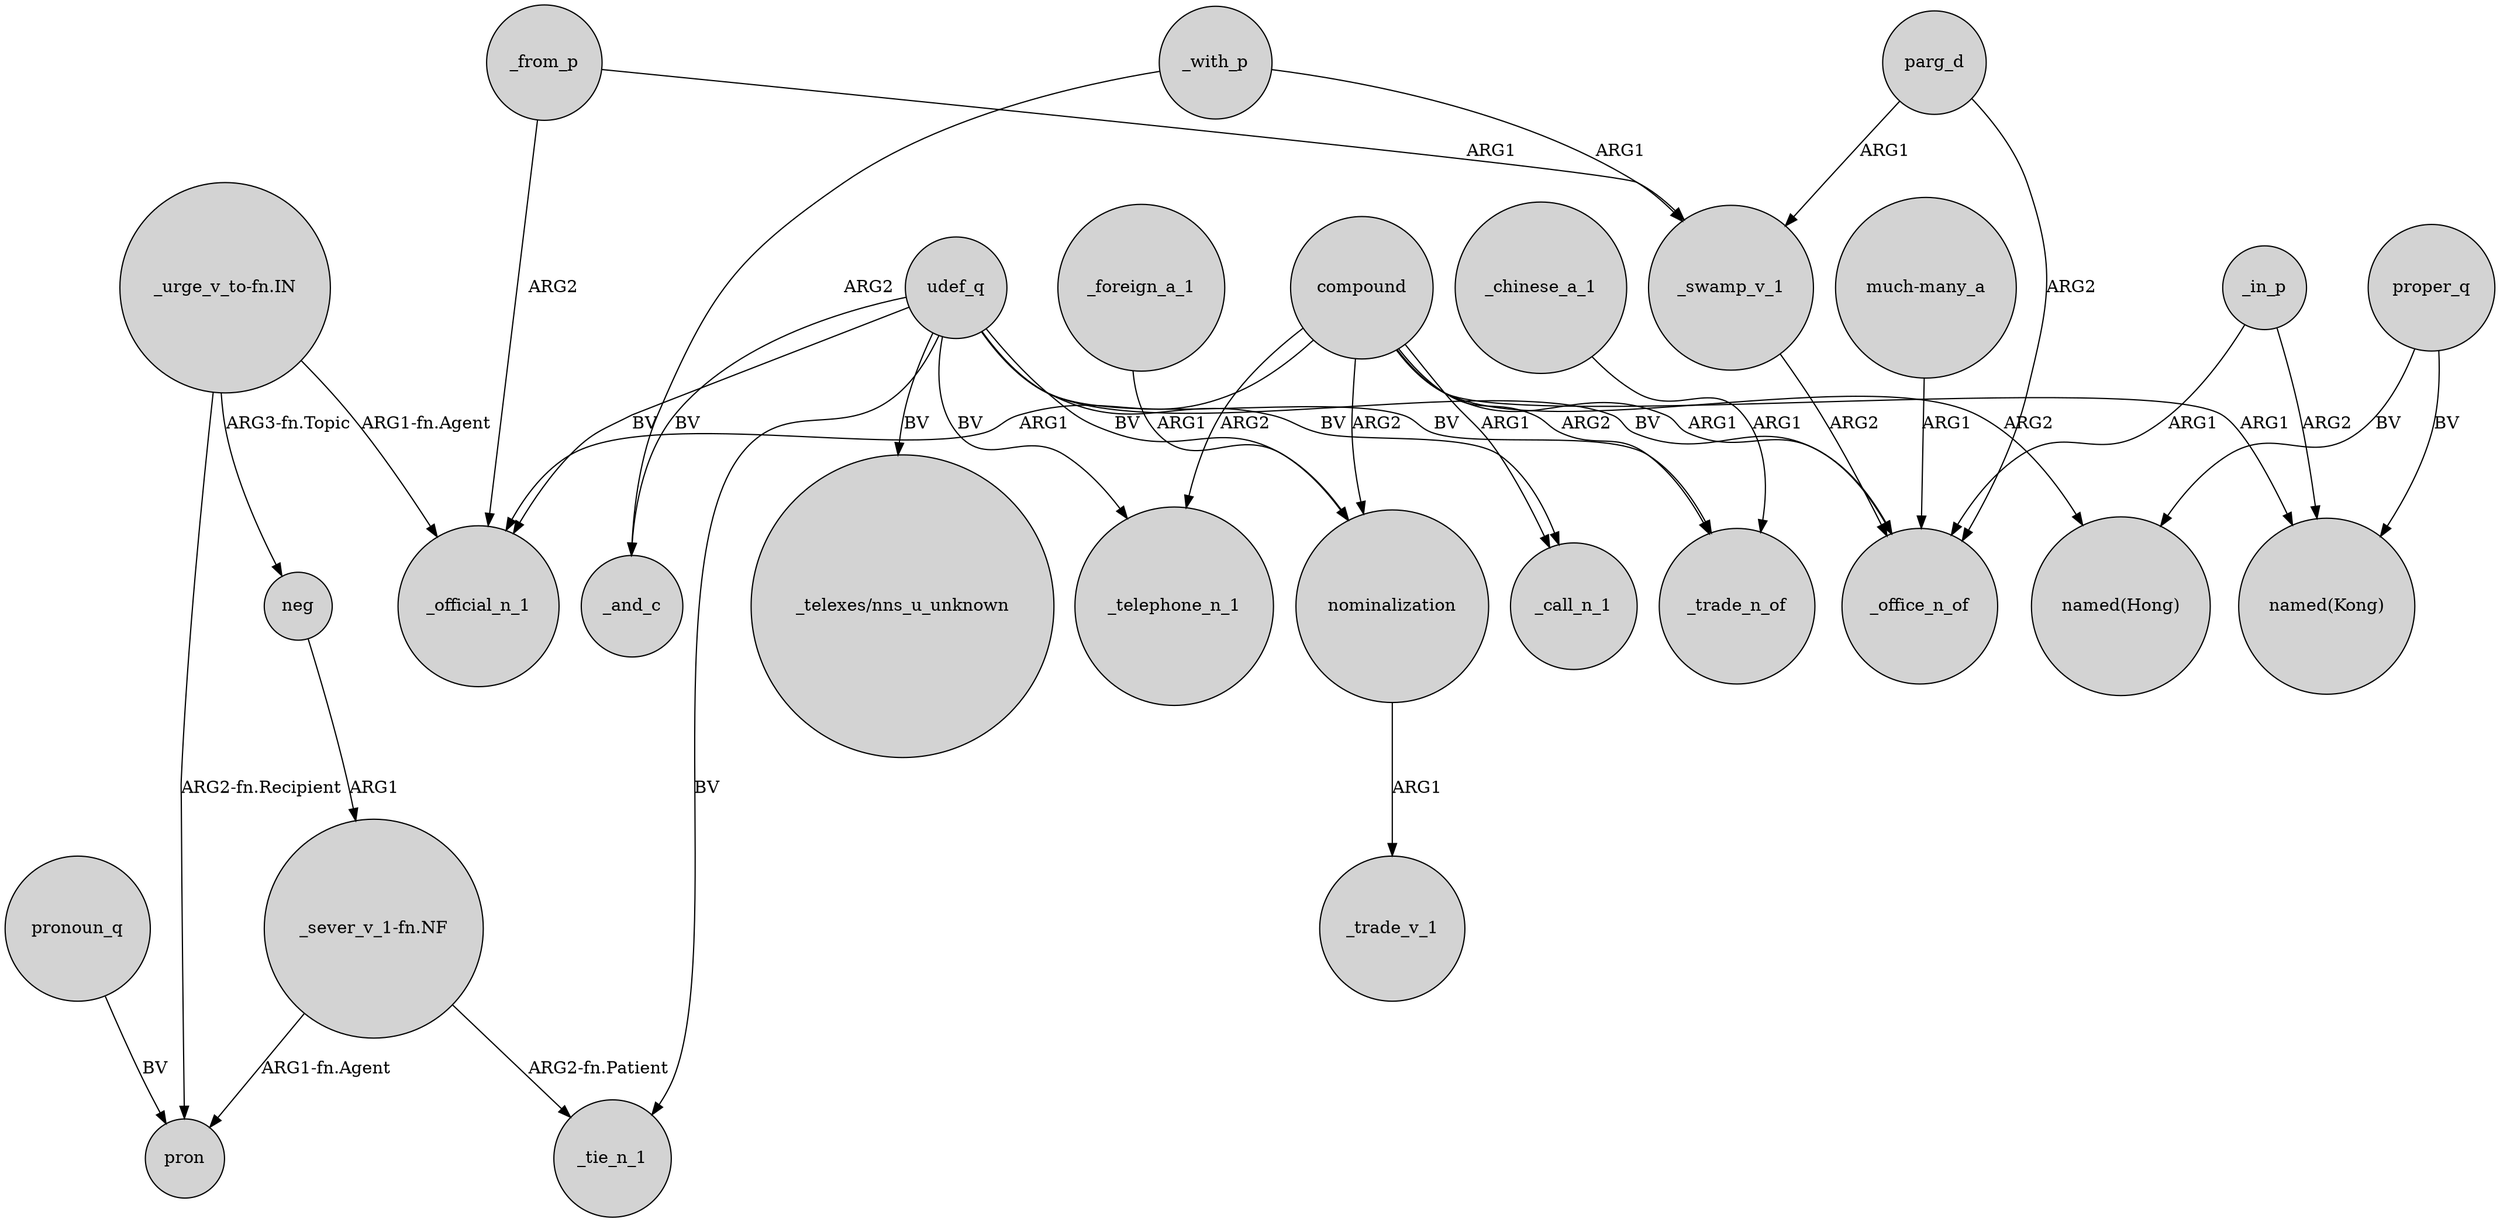 digraph {
	node [shape=circle style=filled]
	"_urge_v_to-fn.IN" -> pron [label="ARG2-fn.Recipient"]
	_with_p -> _and_c [label=ARG2]
	udef_q -> _office_n_of [label=BV]
	parg_d -> _office_n_of [label=ARG2]
	udef_q -> _trade_n_of [label=BV]
	compound -> _telephone_n_1 [label=ARG2]
	parg_d -> _swamp_v_1 [label=ARG1]
	udef_q -> "_telexes/nns_u_unknown" [label=BV]
	udef_q -> _telephone_n_1 [label=BV]
	udef_q -> _tie_n_1 [label=BV]
	"_sever_v_1-fn.NF" -> _tie_n_1 [label="ARG2-fn.Patient"]
	"_sever_v_1-fn.NF" -> pron [label="ARG1-fn.Agent"]
	_foreign_a_1 -> nominalization [label=ARG1]
	neg -> "_sever_v_1-fn.NF" [label=ARG1]
	compound -> "named(Hong)" [label=ARG2]
	compound -> _office_n_of [label=ARG1]
	compound -> nominalization [label=ARG2]
	_in_p -> _office_n_of [label=ARG1]
	_chinese_a_1 -> _trade_n_of [label=ARG1]
	nominalization -> _trade_v_1 [label=ARG1]
	_from_p -> _official_n_1 [label=ARG2]
	_from_p -> _swamp_v_1 [label=ARG1]
	proper_q -> "named(Hong)" [label=BV]
	_swamp_v_1 -> _office_n_of [label=ARG2]
	pronoun_q -> pron [label=BV]
	"much-many_a" -> _office_n_of [label=ARG1]
	udef_q -> _official_n_1 [label=BV]
	_in_p -> "named(Kong)" [label=ARG2]
	compound -> _trade_n_of [label=ARG2]
	proper_q -> "named(Kong)" [label=BV]
	_with_p -> _swamp_v_1 [label=ARG1]
	udef_q -> nominalization [label=BV]
	compound -> _official_n_1 [label=ARG1]
	"_urge_v_to-fn.IN" -> _official_n_1 [label="ARG1-fn.Agent"]
	compound -> _call_n_1 [label=ARG1]
	udef_q -> _and_c [label=BV]
	"_urge_v_to-fn.IN" -> neg [label="ARG3-fn.Topic"]
	compound -> "named(Kong)" [label=ARG1]
	udef_q -> _call_n_1 [label=BV]
}
